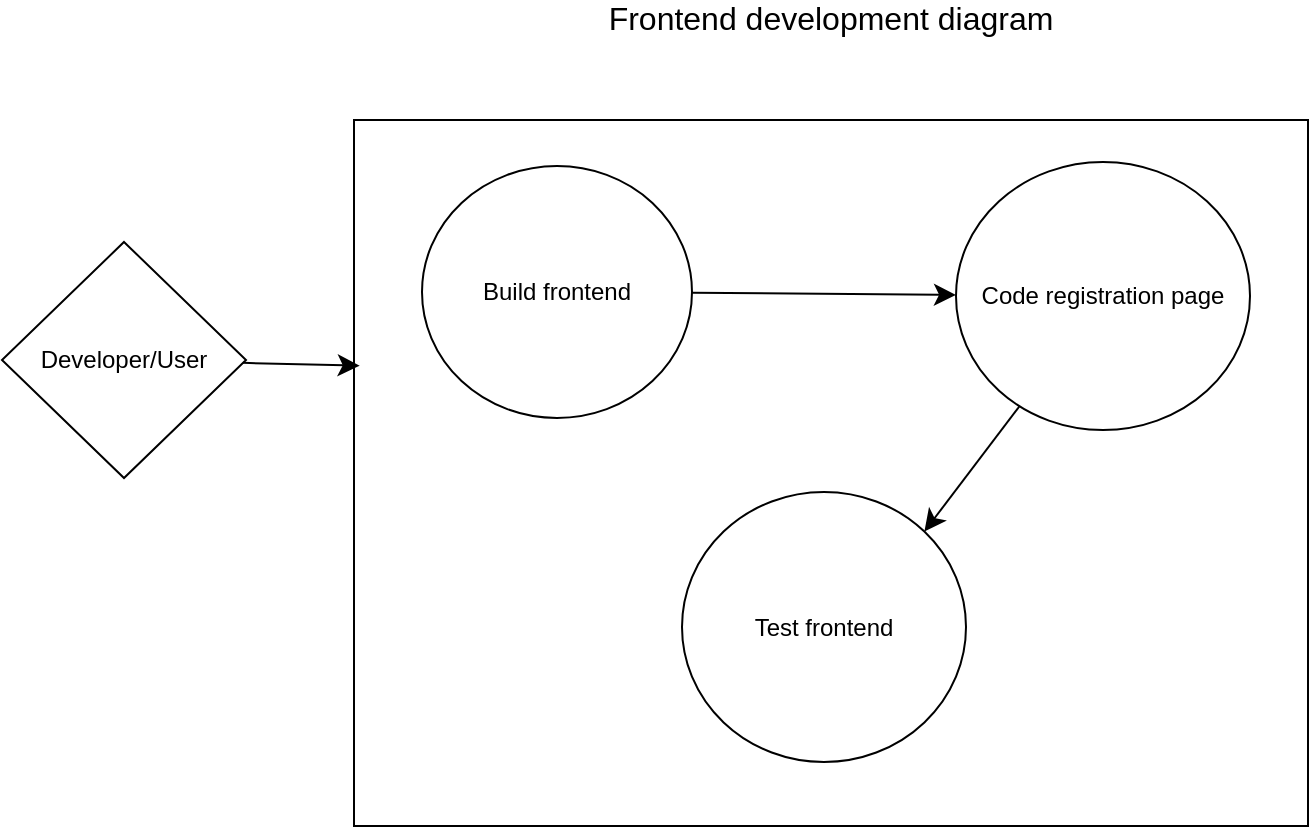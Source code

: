 <mxfile version="25.0.3">
  <diagram name="Page-1" id="gJ-aCCuKZIOOjXW1FzO6">
    <mxGraphModel dx="1288" dy="1109" grid="0" gridSize="10" guides="1" tooltips="1" connect="1" arrows="1" fold="1" page="0" pageScale="1" pageWidth="827" pageHeight="1169" math="0" shadow="0">
      <root>
        <mxCell id="0" />
        <mxCell id="1" parent="0" />
        <mxCell id="NBt2bh_9L4snCOlauDUV-1" value="Frontend development diagram&lt;div&gt;&lt;br&gt;&lt;/div&gt;" style="text;strokeColor=none;fillColor=none;html=1;align=center;verticalAlign=middle;whiteSpace=wrap;rounded=0;fontSize=16;" vertex="1" parent="1">
          <mxGeometry x="20" y="198" width="391" height="30" as="geometry" />
        </mxCell>
        <mxCell id="NBt2bh_9L4snCOlauDUV-2" value="" style="rounded=0;whiteSpace=wrap;html=1;" vertex="1" parent="1">
          <mxGeometry x="-23" y="254" width="477" height="353" as="geometry" />
        </mxCell>
        <mxCell id="NBt2bh_9L4snCOlauDUV-6" value="" style="edgeStyle=none;curved=1;rounded=0;orthogonalLoop=1;jettySize=auto;html=1;fontSize=12;startSize=8;endSize=8;entryX=0.006;entryY=0.348;entryDx=0;entryDy=0;entryPerimeter=0;" edge="1" parent="1" source="NBt2bh_9L4snCOlauDUV-5" target="NBt2bh_9L4snCOlauDUV-2">
          <mxGeometry relative="1" as="geometry">
            <mxPoint x="-23" y="381" as="targetPoint" />
          </mxGeometry>
        </mxCell>
        <mxCell id="NBt2bh_9L4snCOlauDUV-5" value="Developer/User" style="rhombus;whiteSpace=wrap;html=1;" vertex="1" parent="1">
          <mxGeometry x="-199" y="315" width="122" height="118" as="geometry" />
        </mxCell>
        <mxCell id="NBt2bh_9L4snCOlauDUV-11" value="" style="edgeStyle=none;curved=1;rounded=0;orthogonalLoop=1;jettySize=auto;html=1;fontSize=12;startSize=8;endSize=8;" edge="1" parent="1" source="NBt2bh_9L4snCOlauDUV-7" target="NBt2bh_9L4snCOlauDUV-8">
          <mxGeometry relative="1" as="geometry" />
        </mxCell>
        <mxCell id="NBt2bh_9L4snCOlauDUV-7" value="Build frontend" style="ellipse;whiteSpace=wrap;html=1;" vertex="1" parent="1">
          <mxGeometry x="11" y="277" width="135" height="126" as="geometry" />
        </mxCell>
        <mxCell id="NBt2bh_9L4snCOlauDUV-12" style="edgeStyle=none;curved=1;rounded=0;orthogonalLoop=1;jettySize=auto;html=1;entryX=1;entryY=0;entryDx=0;entryDy=0;fontSize=12;startSize=8;endSize=8;" edge="1" parent="1" source="NBt2bh_9L4snCOlauDUV-8" target="NBt2bh_9L4snCOlauDUV-10">
          <mxGeometry relative="1" as="geometry" />
        </mxCell>
        <mxCell id="NBt2bh_9L4snCOlauDUV-8" value="Code registration page" style="ellipse;whiteSpace=wrap;html=1;" vertex="1" parent="1">
          <mxGeometry x="278" y="275" width="147" height="134" as="geometry" />
        </mxCell>
        <mxCell id="NBt2bh_9L4snCOlauDUV-10" value="Test frontend" style="ellipse;whiteSpace=wrap;html=1;" vertex="1" parent="1">
          <mxGeometry x="141" y="440" width="142" height="135" as="geometry" />
        </mxCell>
      </root>
    </mxGraphModel>
  </diagram>
</mxfile>
